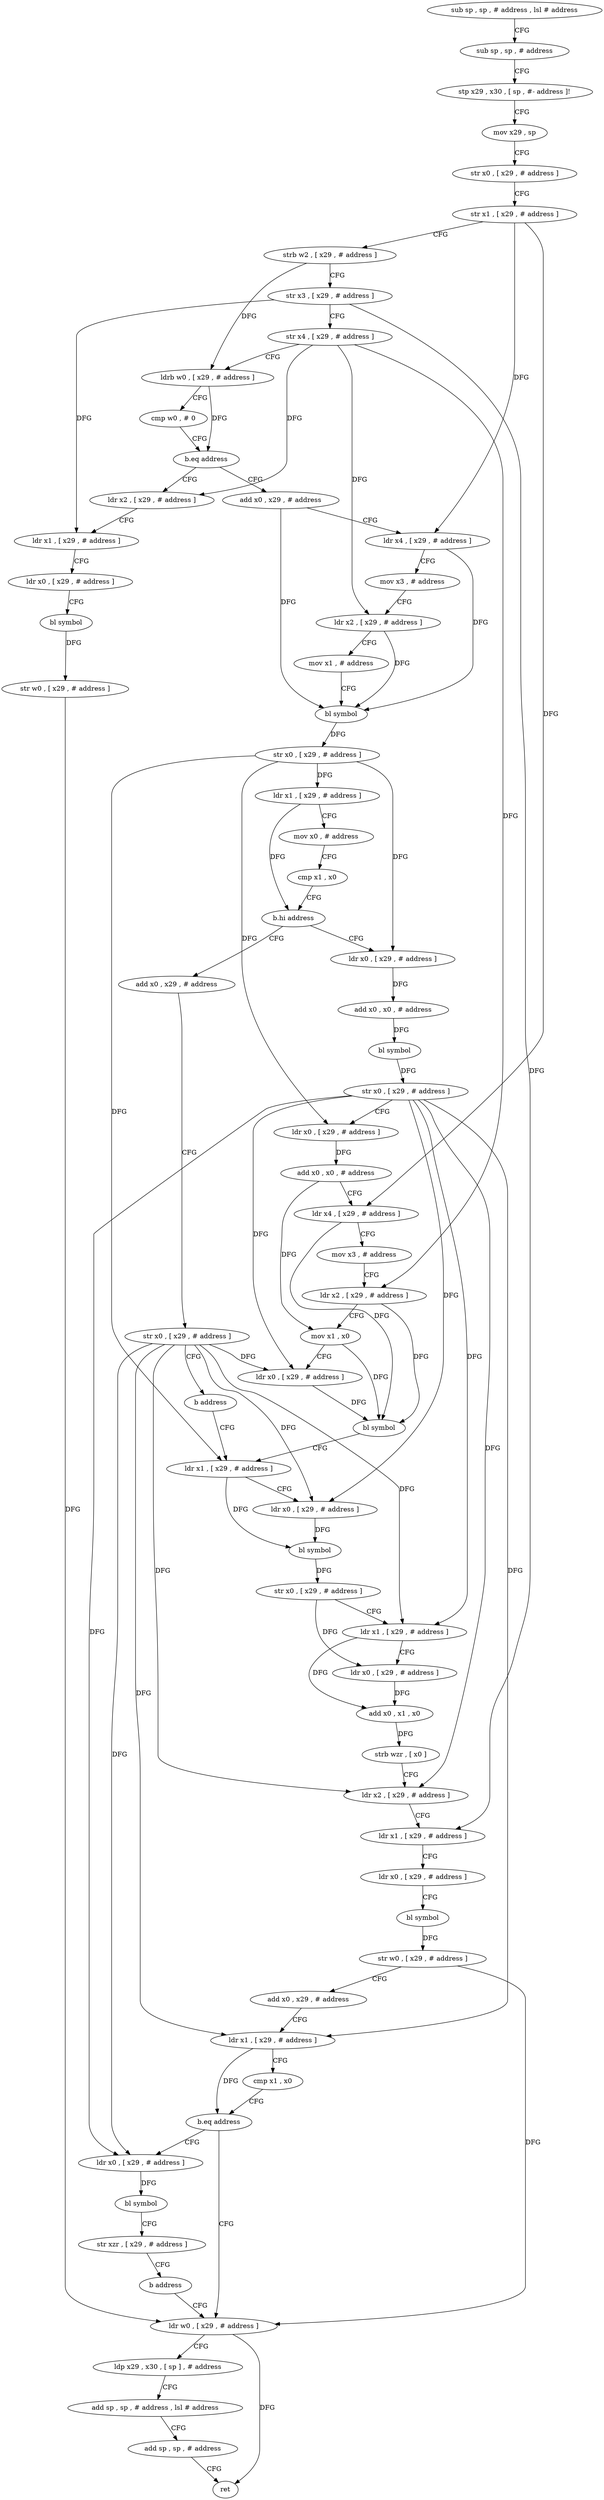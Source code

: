 digraph "func" {
"4295096" [label = "sub sp , sp , # address , lsl # address" ]
"4295100" [label = "sub sp , sp , # address" ]
"4295104" [label = "stp x29 , x30 , [ sp , #- address ]!" ]
"4295108" [label = "mov x29 , sp" ]
"4295112" [label = "str x0 , [ x29 , # address ]" ]
"4295116" [label = "str x1 , [ x29 , # address ]" ]
"4295120" [label = "strb w2 , [ x29 , # address ]" ]
"4295124" [label = "str x3 , [ x29 , # address ]" ]
"4295128" [label = "str x4 , [ x29 , # address ]" ]
"4295132" [label = "ldrb w0 , [ x29 , # address ]" ]
"4295136" [label = "cmp w0 , # 0" ]
"4295140" [label = "b.eq address" ]
"4295332" [label = "ldr x2 , [ x29 , # address ]" ]
"4295144" [label = "add x0 , x29 , # address" ]
"4295336" [label = "ldr x1 , [ x29 , # address ]" ]
"4295340" [label = "ldr x0 , [ x29 , # address ]" ]
"4295344" [label = "bl symbol" ]
"4295348" [label = "str w0 , [ x29 , # address ]" ]
"4295352" [label = "ldr w0 , [ x29 , # address ]" ]
"4295148" [label = "ldr x4 , [ x29 , # address ]" ]
"4295152" [label = "mov x3 , # address" ]
"4295156" [label = "ldr x2 , [ x29 , # address ]" ]
"4295160" [label = "mov x1 , # address" ]
"4295164" [label = "bl symbol" ]
"4295168" [label = "str x0 , [ x29 , # address ]" ]
"4295172" [label = "ldr x1 , [ x29 , # address ]" ]
"4295176" [label = "mov x0 , # address" ]
"4295180" [label = "cmp x1 , x0" ]
"4295184" [label = "b.hi address" ]
"4295200" [label = "ldr x0 , [ x29 , # address ]" ]
"4295188" [label = "add x0 , x29 , # address" ]
"4295204" [label = "add x0 , x0 , # address" ]
"4295208" [label = "bl symbol" ]
"4295212" [label = "str x0 , [ x29 , # address ]" ]
"4295216" [label = "ldr x0 , [ x29 , # address ]" ]
"4295220" [label = "add x0 , x0 , # address" ]
"4295224" [label = "ldr x4 , [ x29 , # address ]" ]
"4295228" [label = "mov x3 , # address" ]
"4295232" [label = "ldr x2 , [ x29 , # address ]" ]
"4295236" [label = "mov x1 , x0" ]
"4295240" [label = "ldr x0 , [ x29 , # address ]" ]
"4295244" [label = "bl symbol" ]
"4295248" [label = "ldr x1 , [ x29 , # address ]" ]
"4295192" [label = "str x0 , [ x29 , # address ]" ]
"4295196" [label = "b address" ]
"4295356" [label = "ldp x29 , x30 , [ sp ] , # address" ]
"4295360" [label = "add sp , sp , # address , lsl # address" ]
"4295364" [label = "add sp , sp , # address" ]
"4295368" [label = "ret" ]
"4295316" [label = "ldr x0 , [ x29 , # address ]" ]
"4295320" [label = "bl symbol" ]
"4295324" [label = "str xzr , [ x29 , # address ]" ]
"4295328" [label = "b address" ]
"4295252" [label = "ldr x0 , [ x29 , # address ]" ]
"4295256" [label = "bl symbol" ]
"4295260" [label = "str x0 , [ x29 , # address ]" ]
"4295264" [label = "ldr x1 , [ x29 , # address ]" ]
"4295268" [label = "ldr x0 , [ x29 , # address ]" ]
"4295272" [label = "add x0 , x1 , x0" ]
"4295276" [label = "strb wzr , [ x0 ]" ]
"4295280" [label = "ldr x2 , [ x29 , # address ]" ]
"4295284" [label = "ldr x1 , [ x29 , # address ]" ]
"4295288" [label = "ldr x0 , [ x29 , # address ]" ]
"4295292" [label = "bl symbol" ]
"4295296" [label = "str w0 , [ x29 , # address ]" ]
"4295300" [label = "add x0 , x29 , # address" ]
"4295304" [label = "ldr x1 , [ x29 , # address ]" ]
"4295308" [label = "cmp x1 , x0" ]
"4295312" [label = "b.eq address" ]
"4295096" -> "4295100" [ label = "CFG" ]
"4295100" -> "4295104" [ label = "CFG" ]
"4295104" -> "4295108" [ label = "CFG" ]
"4295108" -> "4295112" [ label = "CFG" ]
"4295112" -> "4295116" [ label = "CFG" ]
"4295116" -> "4295120" [ label = "CFG" ]
"4295116" -> "4295148" [ label = "DFG" ]
"4295116" -> "4295224" [ label = "DFG" ]
"4295120" -> "4295124" [ label = "CFG" ]
"4295120" -> "4295132" [ label = "DFG" ]
"4295124" -> "4295128" [ label = "CFG" ]
"4295124" -> "4295336" [ label = "DFG" ]
"4295124" -> "4295284" [ label = "DFG" ]
"4295128" -> "4295132" [ label = "CFG" ]
"4295128" -> "4295332" [ label = "DFG" ]
"4295128" -> "4295156" [ label = "DFG" ]
"4295128" -> "4295232" [ label = "DFG" ]
"4295132" -> "4295136" [ label = "CFG" ]
"4295132" -> "4295140" [ label = "DFG" ]
"4295136" -> "4295140" [ label = "CFG" ]
"4295140" -> "4295332" [ label = "CFG" ]
"4295140" -> "4295144" [ label = "CFG" ]
"4295332" -> "4295336" [ label = "CFG" ]
"4295144" -> "4295148" [ label = "CFG" ]
"4295144" -> "4295164" [ label = "DFG" ]
"4295336" -> "4295340" [ label = "CFG" ]
"4295340" -> "4295344" [ label = "CFG" ]
"4295344" -> "4295348" [ label = "DFG" ]
"4295348" -> "4295352" [ label = "DFG" ]
"4295352" -> "4295356" [ label = "CFG" ]
"4295352" -> "4295368" [ label = "DFG" ]
"4295148" -> "4295152" [ label = "CFG" ]
"4295148" -> "4295164" [ label = "DFG" ]
"4295152" -> "4295156" [ label = "CFG" ]
"4295156" -> "4295160" [ label = "CFG" ]
"4295156" -> "4295164" [ label = "DFG" ]
"4295160" -> "4295164" [ label = "CFG" ]
"4295164" -> "4295168" [ label = "DFG" ]
"4295168" -> "4295172" [ label = "DFG" ]
"4295168" -> "4295200" [ label = "DFG" ]
"4295168" -> "4295216" [ label = "DFG" ]
"4295168" -> "4295248" [ label = "DFG" ]
"4295172" -> "4295176" [ label = "CFG" ]
"4295172" -> "4295184" [ label = "DFG" ]
"4295176" -> "4295180" [ label = "CFG" ]
"4295180" -> "4295184" [ label = "CFG" ]
"4295184" -> "4295200" [ label = "CFG" ]
"4295184" -> "4295188" [ label = "CFG" ]
"4295200" -> "4295204" [ label = "DFG" ]
"4295188" -> "4295192" [ label = "CFG" ]
"4295204" -> "4295208" [ label = "DFG" ]
"4295208" -> "4295212" [ label = "DFG" ]
"4295212" -> "4295216" [ label = "CFG" ]
"4295212" -> "4295240" [ label = "DFG" ]
"4295212" -> "4295252" [ label = "DFG" ]
"4295212" -> "4295264" [ label = "DFG" ]
"4295212" -> "4295280" [ label = "DFG" ]
"4295212" -> "4295304" [ label = "DFG" ]
"4295212" -> "4295316" [ label = "DFG" ]
"4295216" -> "4295220" [ label = "DFG" ]
"4295220" -> "4295224" [ label = "CFG" ]
"4295220" -> "4295236" [ label = "DFG" ]
"4295224" -> "4295228" [ label = "CFG" ]
"4295224" -> "4295244" [ label = "DFG" ]
"4295228" -> "4295232" [ label = "CFG" ]
"4295232" -> "4295236" [ label = "CFG" ]
"4295232" -> "4295244" [ label = "DFG" ]
"4295236" -> "4295240" [ label = "CFG" ]
"4295236" -> "4295244" [ label = "DFG" ]
"4295240" -> "4295244" [ label = "DFG" ]
"4295244" -> "4295248" [ label = "CFG" ]
"4295248" -> "4295252" [ label = "CFG" ]
"4295248" -> "4295256" [ label = "DFG" ]
"4295192" -> "4295196" [ label = "CFG" ]
"4295192" -> "4295240" [ label = "DFG" ]
"4295192" -> "4295252" [ label = "DFG" ]
"4295192" -> "4295264" [ label = "DFG" ]
"4295192" -> "4295280" [ label = "DFG" ]
"4295192" -> "4295304" [ label = "DFG" ]
"4295192" -> "4295316" [ label = "DFG" ]
"4295196" -> "4295248" [ label = "CFG" ]
"4295356" -> "4295360" [ label = "CFG" ]
"4295360" -> "4295364" [ label = "CFG" ]
"4295364" -> "4295368" [ label = "CFG" ]
"4295316" -> "4295320" [ label = "DFG" ]
"4295320" -> "4295324" [ label = "CFG" ]
"4295324" -> "4295328" [ label = "CFG" ]
"4295328" -> "4295352" [ label = "CFG" ]
"4295252" -> "4295256" [ label = "DFG" ]
"4295256" -> "4295260" [ label = "DFG" ]
"4295260" -> "4295264" [ label = "CFG" ]
"4295260" -> "4295268" [ label = "DFG" ]
"4295264" -> "4295268" [ label = "CFG" ]
"4295264" -> "4295272" [ label = "DFG" ]
"4295268" -> "4295272" [ label = "DFG" ]
"4295272" -> "4295276" [ label = "DFG" ]
"4295276" -> "4295280" [ label = "CFG" ]
"4295280" -> "4295284" [ label = "CFG" ]
"4295284" -> "4295288" [ label = "CFG" ]
"4295288" -> "4295292" [ label = "CFG" ]
"4295292" -> "4295296" [ label = "DFG" ]
"4295296" -> "4295300" [ label = "CFG" ]
"4295296" -> "4295352" [ label = "DFG" ]
"4295300" -> "4295304" [ label = "CFG" ]
"4295304" -> "4295308" [ label = "CFG" ]
"4295304" -> "4295312" [ label = "DFG" ]
"4295308" -> "4295312" [ label = "CFG" ]
"4295312" -> "4295352" [ label = "CFG" ]
"4295312" -> "4295316" [ label = "CFG" ]
}
